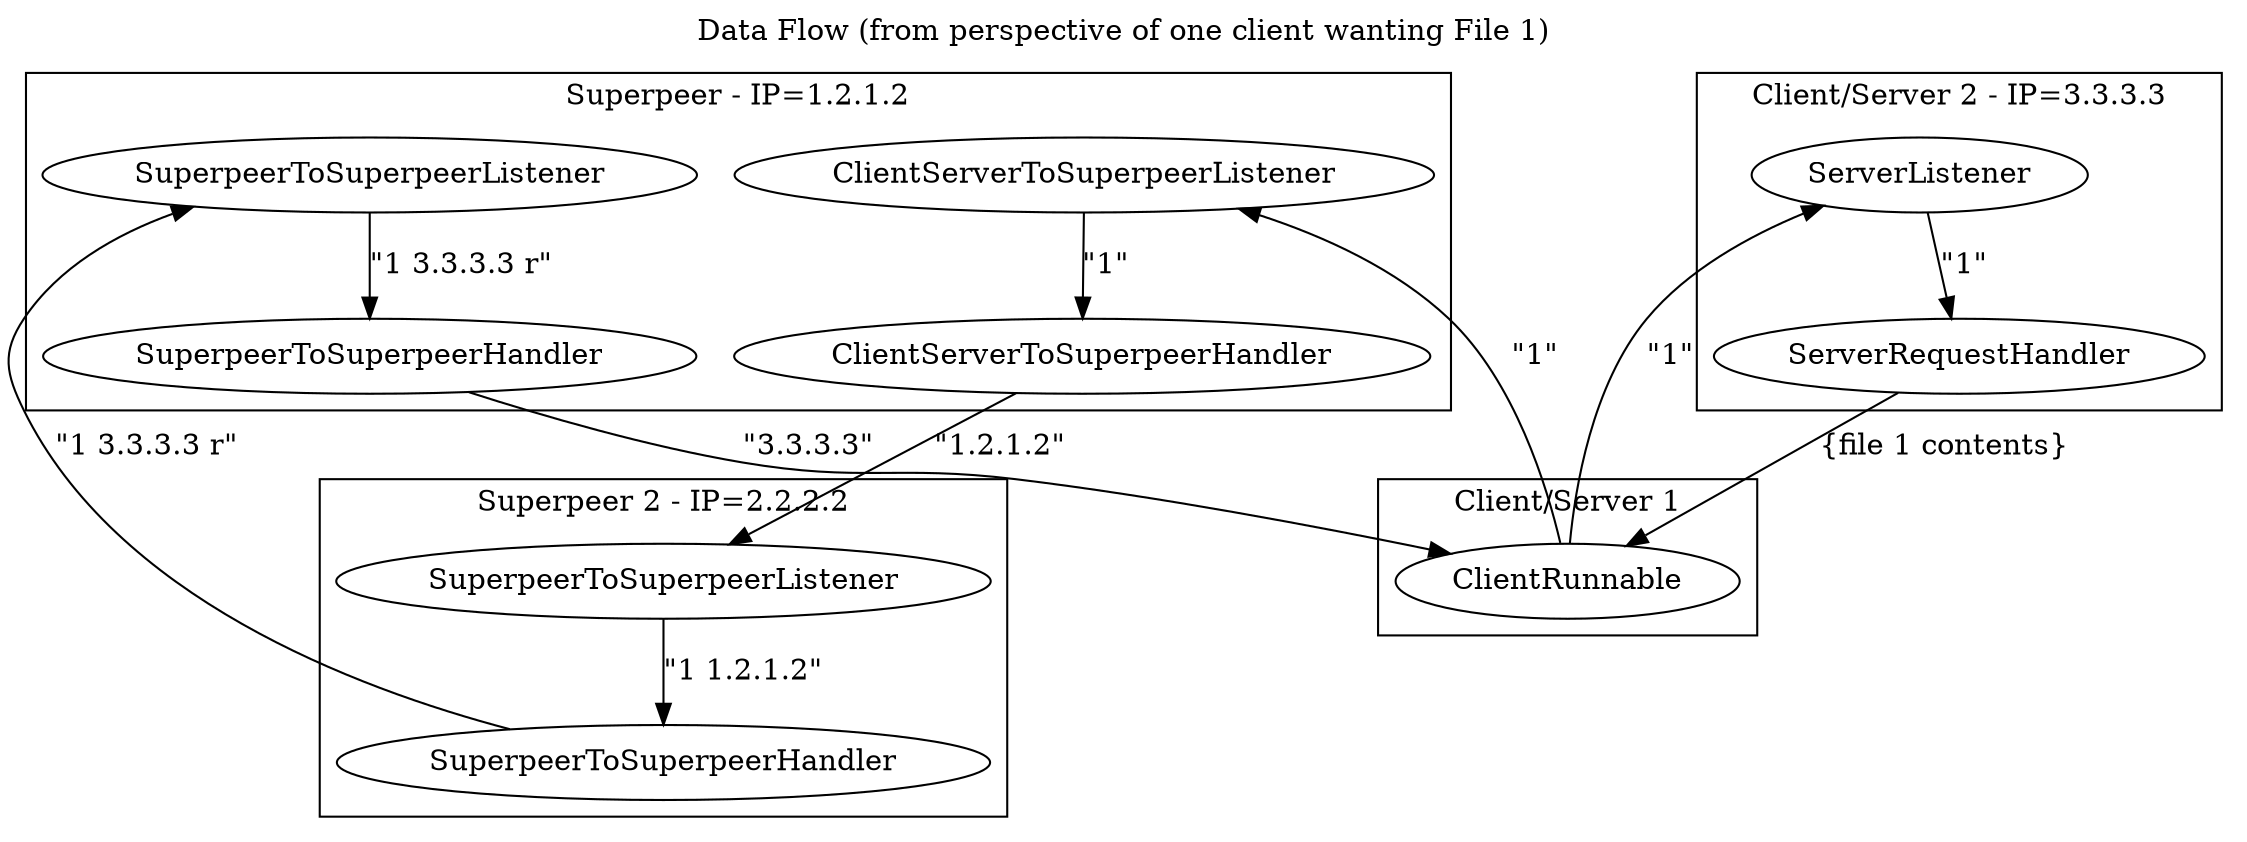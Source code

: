 digraph DataFlow {
    label="Data Flow (from perspective of one client wanting File 1)"
    labelloc=t

    subgraph cluster_ClientServer1 {
        label="Client/Server 1"
        clientRunnable [label="ClientRunnable"]
    }

    subgraph cluster_Superpeer {
        label="Superpeer - IP=1.2.1.2"

        sp2spListener [label="SuperpeerToSuperpeerListener"]
        cs2spListener [label="ClientServerToSuperpeerListener"]
        sp2spHandler [label="SuperpeerToSuperpeerHandler"]
        cs2spHandler [label="ClientServerToSuperpeerHandler"]
    }
    subgraph cluster_Superpeer2 {
        label="Superpeer 2 - IP=2.2.2.2"

        sp2spListener2 [label="SuperpeerToSuperpeerListener"]
        sp2spHandler2 [label="SuperpeerToSuperpeerHandler"]
    }

    subgraph cluster_ClientServer2 {
        label="Client/Server 2 - IP=3.3.3.3"
        
        serverListener [label="ServerListener"]
        serverHandler [label="ServerRequestHandler"]
    }

    clientRunnable -> cs2spListener [label="\"1\""]
    cs2spListener -> cs2spHandler [label="\"1\""]
    cs2spHandler -> sp2spListener2 [label="\"1.2.1.2\""]
    sp2spListener2 -> sp2spHandler2 [label="\"1 1.2.1.2\""]
    sp2spHandler2 -> sp2spListener [label="\"1 3.3.3.3 r\""]
    sp2spListener -> sp2spHandler [label="\"1 3.3.3.3 r\""]
    sp2spHandler -> clientRunnable [label="\"3.3.3.3\""]
    clientRunnable -> serverListener [label="\"1\""]
    serverListener -> serverHandler [label="\"1\""]
    serverHandler -> clientRunnable [label="{file 1 contents}"]
}

